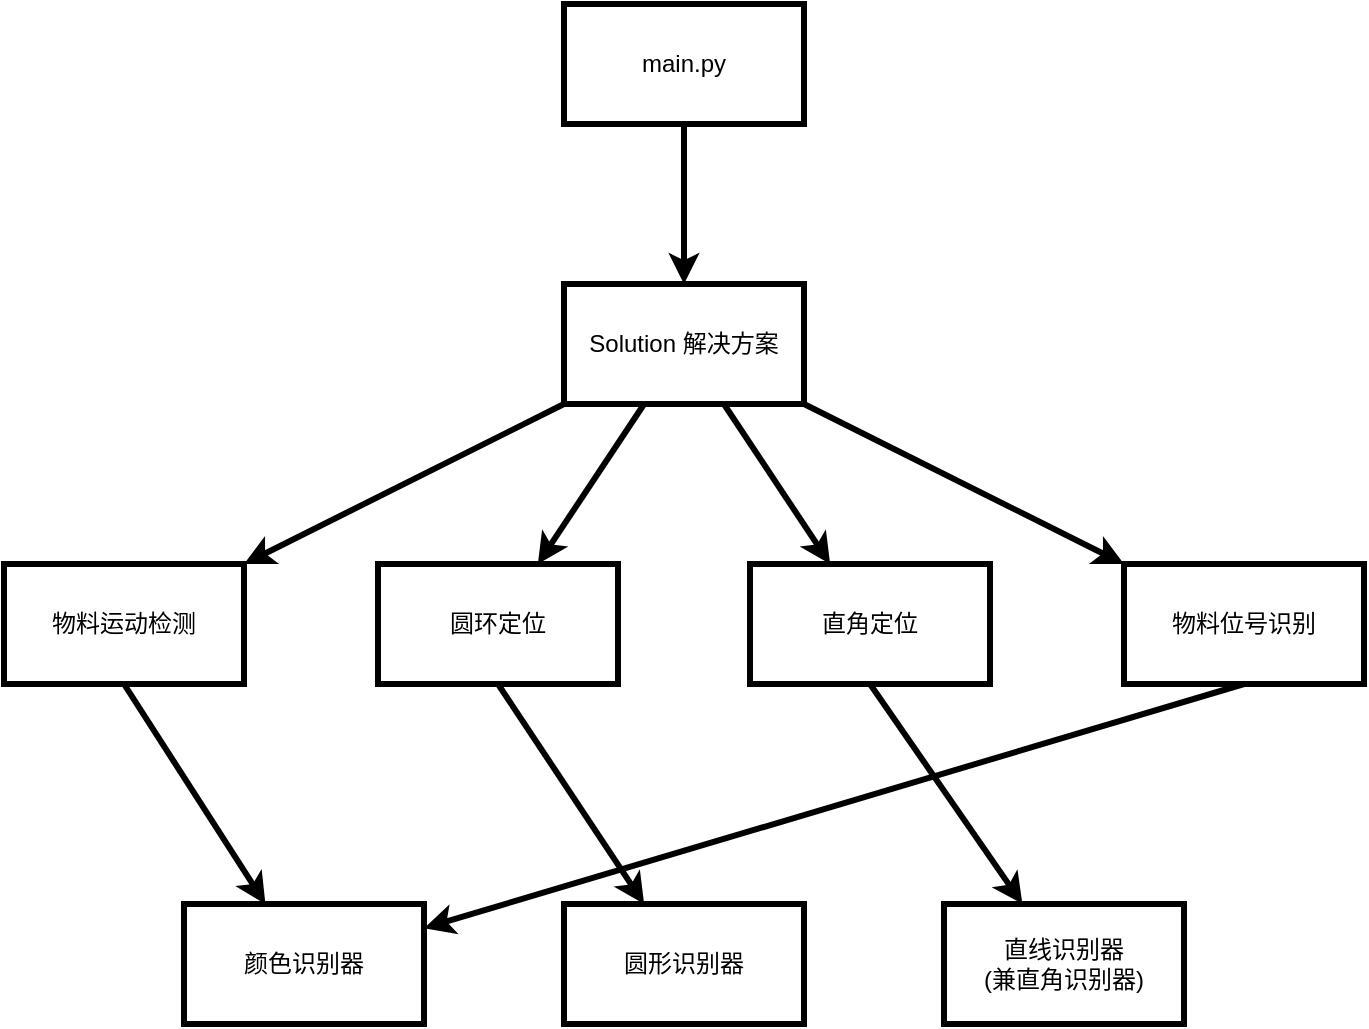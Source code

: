 <mxfile>
    <diagram id="ukSwewYxG6Y1HIMi8fQD" name="第 1 页">
        <mxGraphModel dx="1055" dy="593" grid="1" gridSize="10" guides="1" tooltips="1" connect="1" arrows="1" fold="1" page="1" pageScale="1" pageWidth="827" pageHeight="1169" math="0" shadow="0">
            <root>
                <mxCell id="0"/>
                <mxCell id="1" parent="0"/>
                <mxCell id="4" value="" style="edgeStyle=none;html=1;strokeWidth=3;" edge="1" parent="1" source="2" target="3">
                    <mxGeometry relative="1" as="geometry"/>
                </mxCell>
                <mxCell id="2" value="main.py" style="rounded=0;whiteSpace=wrap;html=1;strokeWidth=3;" vertex="1" parent="1">
                    <mxGeometry x="340" y="90" width="120" height="60" as="geometry"/>
                </mxCell>
                <mxCell id="7" value="" style="edgeStyle=none;html=1;strokeWidth=3;" edge="1" parent="1" source="3" target="6">
                    <mxGeometry relative="1" as="geometry"/>
                </mxCell>
                <mxCell id="9" value="" style="edgeStyle=none;html=1;strokeWidth=3;" edge="1" parent="1" source="3" target="8">
                    <mxGeometry relative="1" as="geometry"/>
                </mxCell>
                <mxCell id="11" value="" style="edgeStyle=none;html=1;strokeWidth=3;" edge="1" parent="1" source="3" target="10">
                    <mxGeometry relative="1" as="geometry"/>
                </mxCell>
                <mxCell id="13" value="" style="edgeStyle=none;html=1;strokeWidth=3;" edge="1" parent="1" source="3" target="12">
                    <mxGeometry relative="1" as="geometry"/>
                </mxCell>
                <mxCell id="3" value="Solution 解决方案" style="whiteSpace=wrap;html=1;rounded=0;strokeWidth=3;" vertex="1" parent="1">
                    <mxGeometry x="340" y="230" width="120" height="60" as="geometry"/>
                </mxCell>
                <mxCell id="17" style="edgeStyle=none;html=1;exitX=0.5;exitY=1;exitDx=0;exitDy=0;strokeWidth=3;" edge="1" parent="1" source="6" target="15">
                    <mxGeometry relative="1" as="geometry"/>
                </mxCell>
                <mxCell id="6" value="物料运动检测" style="whiteSpace=wrap;html=1;rounded=0;strokeWidth=3;" vertex="1" parent="1">
                    <mxGeometry x="60" y="370" width="120" height="60" as="geometry"/>
                </mxCell>
                <mxCell id="18" style="edgeStyle=none;html=1;exitX=0.5;exitY=1;exitDx=0;exitDy=0;strokeWidth=3;" edge="1" parent="1" source="8" target="15">
                    <mxGeometry relative="1" as="geometry"/>
                </mxCell>
                <mxCell id="8" value="物料位号识别" style="whiteSpace=wrap;html=1;rounded=0;strokeWidth=3;" vertex="1" parent="1">
                    <mxGeometry x="620" y="370" width="120" height="60" as="geometry"/>
                </mxCell>
                <mxCell id="20" style="edgeStyle=none;html=1;exitX=0.5;exitY=1;exitDx=0;exitDy=0;strokeWidth=3;" edge="1" parent="1" source="10" target="16">
                    <mxGeometry relative="1" as="geometry"/>
                </mxCell>
                <mxCell id="10" value="直角定位" style="whiteSpace=wrap;html=1;rounded=0;strokeWidth=3;" vertex="1" parent="1">
                    <mxGeometry x="433" y="370" width="120" height="60" as="geometry"/>
                </mxCell>
                <mxCell id="19" style="edgeStyle=none;html=1;exitX=0.5;exitY=1;exitDx=0;exitDy=0;strokeWidth=3;" edge="1" parent="1" source="12" target="14">
                    <mxGeometry relative="1" as="geometry"/>
                </mxCell>
                <mxCell id="12" value="圆环定位" style="whiteSpace=wrap;html=1;rounded=0;strokeWidth=3;" vertex="1" parent="1">
                    <mxGeometry x="247" y="370" width="120" height="60" as="geometry"/>
                </mxCell>
                <mxCell id="14" value="圆形识别器" style="rounded=0;whiteSpace=wrap;html=1;strokeWidth=3;" vertex="1" parent="1">
                    <mxGeometry x="340" y="540" width="120" height="60" as="geometry"/>
                </mxCell>
                <mxCell id="15" value="颜色识别器" style="rounded=0;whiteSpace=wrap;html=1;strokeWidth=3;" vertex="1" parent="1">
                    <mxGeometry x="150" y="540" width="120" height="60" as="geometry"/>
                </mxCell>
                <mxCell id="16" value="直线识别器&lt;div&gt;(兼直角识别器)&lt;/div&gt;" style="rounded=0;whiteSpace=wrap;html=1;strokeWidth=3;" vertex="1" parent="1">
                    <mxGeometry x="530" y="540" width="120" height="60" as="geometry"/>
                </mxCell>
            </root>
        </mxGraphModel>
    </diagram>
</mxfile>